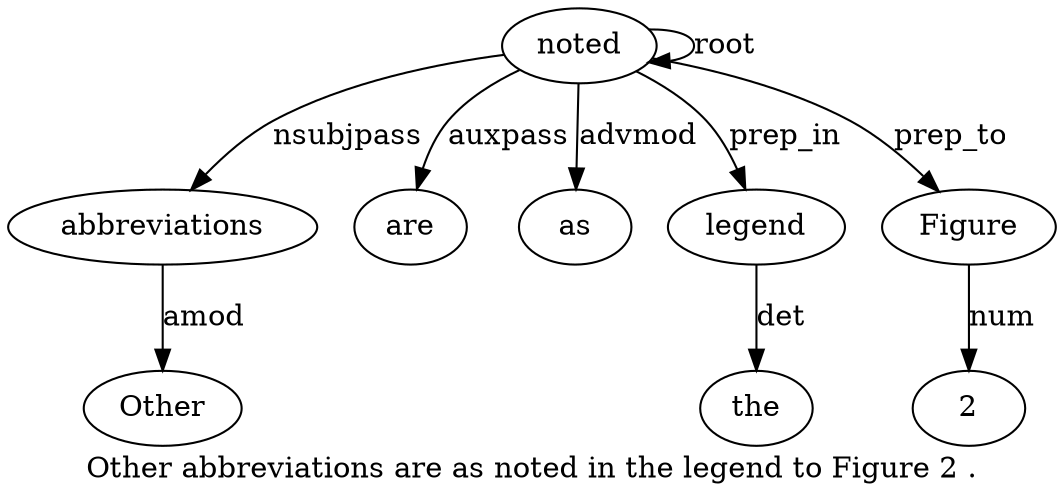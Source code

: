 digraph "Other abbreviations are as noted in the legend to Figure 2 ." {
label="Other abbreviations are as noted in the legend to Figure 2 .";
abbreviations2 [style=filled, fillcolor=white, label=abbreviations];
Other1 [style=filled, fillcolor=white, label=Other];
abbreviations2 -> Other1  [label=amod];
noted5 [style=filled, fillcolor=white, label=noted];
noted5 -> abbreviations2  [label=nsubjpass];
are3 [style=filled, fillcolor=white, label=are];
noted5 -> are3  [label=auxpass];
as4 [style=filled, fillcolor=white, label=as];
noted5 -> as4  [label=advmod];
noted5 -> noted5  [label=root];
legend8 [style=filled, fillcolor=white, label=legend];
the7 [style=filled, fillcolor=white, label=the];
legend8 -> the7  [label=det];
noted5 -> legend8  [label=prep_in];
Figure10 [style=filled, fillcolor=white, label=Figure];
noted5 -> Figure10  [label=prep_to];
211 [style=filled, fillcolor=white, label=2];
Figure10 -> 211  [label=num];
}
